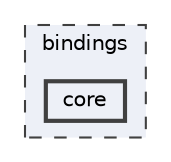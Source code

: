 digraph "/Users/yjack/GitHub/SimEvo/bindings/core"
{
 // LATEX_PDF_SIZE
  bgcolor="transparent";
  edge [fontname=Helvetica,fontsize=10,labelfontname=Helvetica,labelfontsize=10];
  node [fontname=Helvetica,fontsize=10,shape=box,height=0.2,width=0.4];
  compound=true
  subgraph clusterdir_00240dc4a1a4845ae58be68fbad02d02 {
    graph [ bgcolor="#edf0f7", pencolor="grey25", label="bindings", fontname=Helvetica,fontsize=10 style="filled,dashed", URL="dir_00240dc4a1a4845ae58be68fbad02d02.html",tooltip=""]
  dir_5be36b871c92e232afadcc67623f903f [label="core", fillcolor="#edf0f7", color="grey25", style="filled,bold", URL="dir_5be36b871c92e232afadcc67623f903f.html",tooltip=""];
  }
}
